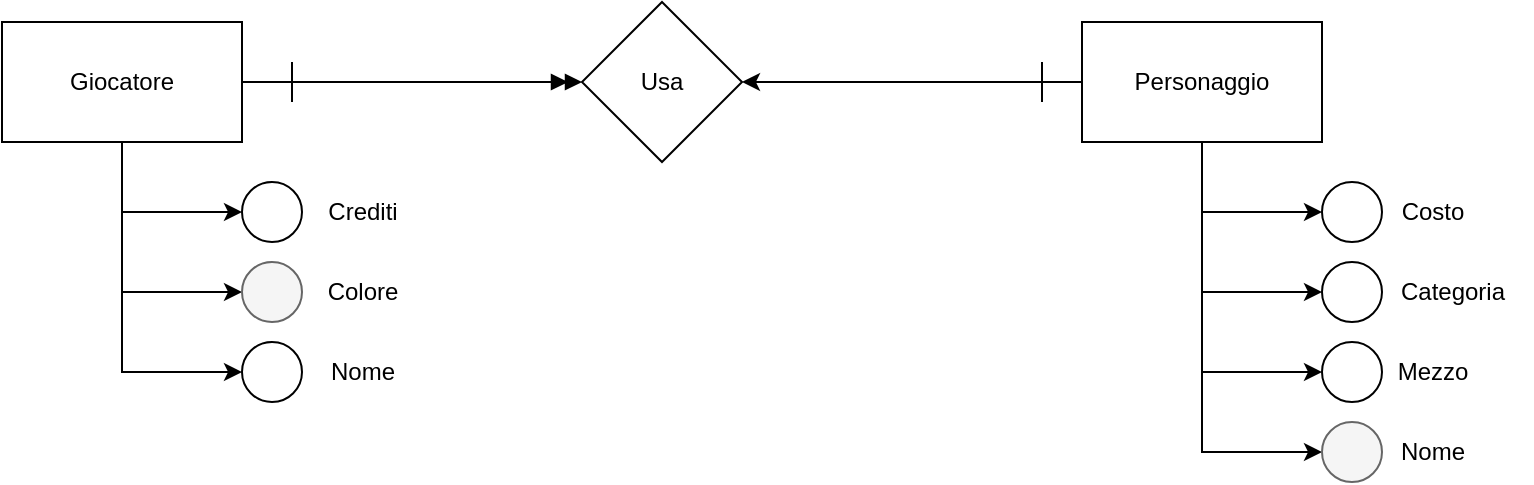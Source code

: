 <mxfile version="24.1.0" type="device">
  <diagram name="Pagina-1" id="QyNlUpTF20-7DXnvndjS">
    <mxGraphModel dx="880" dy="532" grid="1" gridSize="10" guides="1" tooltips="1" connect="1" arrows="1" fold="1" page="1" pageScale="1" pageWidth="827" pageHeight="1169" math="0" shadow="0">
      <root>
        <mxCell id="0" />
        <mxCell id="1" parent="0" />
        <mxCell id="RqFBVpHVVlhb3Gsl8GW6-19" style="edgeStyle=orthogonalEdgeStyle;rounded=0;orthogonalLoop=1;jettySize=auto;html=1;entryX=0;entryY=0.5;entryDx=0;entryDy=0;" parent="1" source="RqFBVpHVVlhb3Gsl8GW6-1" target="RqFBVpHVVlhb3Gsl8GW6-3" edge="1">
          <mxGeometry relative="1" as="geometry" />
        </mxCell>
        <mxCell id="RqFBVpHVVlhb3Gsl8GW6-20" style="edgeStyle=orthogonalEdgeStyle;rounded=0;orthogonalLoop=1;jettySize=auto;html=1;entryX=0;entryY=0.5;entryDx=0;entryDy=0;" parent="1" source="RqFBVpHVVlhb3Gsl8GW6-1" target="RqFBVpHVVlhb3Gsl8GW6-5" edge="1">
          <mxGeometry relative="1" as="geometry" />
        </mxCell>
        <mxCell id="RqFBVpHVVlhb3Gsl8GW6-36" style="edgeStyle=orthogonalEdgeStyle;rounded=0;orthogonalLoop=1;jettySize=auto;html=1;entryX=0;entryY=0.5;entryDx=0;entryDy=0;" parent="1" source="RqFBVpHVVlhb3Gsl8GW6-1" target="RqFBVpHVVlhb3Gsl8GW6-34" edge="1">
          <mxGeometry relative="1" as="geometry" />
        </mxCell>
        <mxCell id="RqFBVpHVVlhb3Gsl8GW6-38" style="edgeStyle=orthogonalEdgeStyle;rounded=0;orthogonalLoop=1;jettySize=auto;html=1;entryX=0;entryY=0.5;entryDx=0;entryDy=0;endArrow=doubleBlock;endFill=1;" parent="1" source="RqFBVpHVVlhb3Gsl8GW6-1" target="RqFBVpHVVlhb3Gsl8GW6-37" edge="1">
          <mxGeometry relative="1" as="geometry" />
        </mxCell>
        <mxCell id="RqFBVpHVVlhb3Gsl8GW6-1" value="Giocatore" style="rounded=0;whiteSpace=wrap;html=1;" parent="1" vertex="1">
          <mxGeometry x="40" y="40" width="120" height="60" as="geometry" />
        </mxCell>
        <mxCell id="RqFBVpHVVlhb3Gsl8GW6-21" style="edgeStyle=orthogonalEdgeStyle;rounded=0;orthogonalLoop=1;jettySize=auto;html=1;entryX=0;entryY=0.5;entryDx=0;entryDy=0;" parent="1" source="RqFBVpHVVlhb3Gsl8GW6-2" target="RqFBVpHVVlhb3Gsl8GW6-9" edge="1">
          <mxGeometry relative="1" as="geometry" />
        </mxCell>
        <mxCell id="RqFBVpHVVlhb3Gsl8GW6-22" style="edgeStyle=orthogonalEdgeStyle;rounded=0;orthogonalLoop=1;jettySize=auto;html=1;entryX=0;entryY=0.5;entryDx=0;entryDy=0;" parent="1" source="RqFBVpHVVlhb3Gsl8GW6-2" target="RqFBVpHVVlhb3Gsl8GW6-11" edge="1">
          <mxGeometry relative="1" as="geometry" />
        </mxCell>
        <mxCell id="RqFBVpHVVlhb3Gsl8GW6-23" style="edgeStyle=orthogonalEdgeStyle;rounded=0;orthogonalLoop=1;jettySize=auto;html=1;entryX=0;entryY=0.5;entryDx=0;entryDy=0;" parent="1" source="RqFBVpHVVlhb3Gsl8GW6-2" target="RqFBVpHVVlhb3Gsl8GW6-13" edge="1">
          <mxGeometry relative="1" as="geometry" />
        </mxCell>
        <mxCell id="RqFBVpHVVlhb3Gsl8GW6-24" style="edgeStyle=orthogonalEdgeStyle;rounded=0;orthogonalLoop=1;jettySize=auto;html=1;entryX=0;entryY=0.5;entryDx=0;entryDy=0;" parent="1" source="RqFBVpHVVlhb3Gsl8GW6-2" target="RqFBVpHVVlhb3Gsl8GW6-15" edge="1">
          <mxGeometry relative="1" as="geometry" />
        </mxCell>
        <mxCell id="RqFBVpHVVlhb3Gsl8GW6-39" style="edgeStyle=orthogonalEdgeStyle;rounded=0;orthogonalLoop=1;jettySize=auto;html=1;entryX=1;entryY=0.5;entryDx=0;entryDy=0;" parent="1" source="RqFBVpHVVlhb3Gsl8GW6-2" target="RqFBVpHVVlhb3Gsl8GW6-37" edge="1">
          <mxGeometry relative="1" as="geometry" />
        </mxCell>
        <mxCell id="RqFBVpHVVlhb3Gsl8GW6-2" value="Personaggio" style="rounded=0;whiteSpace=wrap;html=1;" parent="1" vertex="1">
          <mxGeometry x="580" y="40" width="120" height="60" as="geometry" />
        </mxCell>
        <mxCell id="RqFBVpHVVlhb3Gsl8GW6-3" value="" style="ellipse;whiteSpace=wrap;html=1;aspect=fixed;" parent="1" vertex="1">
          <mxGeometry x="160" y="120" width="30" height="30" as="geometry" />
        </mxCell>
        <mxCell id="RqFBVpHVVlhb3Gsl8GW6-4" value="Crediti" style="text;html=1;align=center;verticalAlign=middle;resizable=0;points=[];autosize=1;strokeColor=none;fillColor=none;" parent="1" vertex="1">
          <mxGeometry x="190" y="120" width="60" height="30" as="geometry" />
        </mxCell>
        <mxCell id="RqFBVpHVVlhb3Gsl8GW6-5" value="" style="ellipse;whiteSpace=wrap;html=1;aspect=fixed;fillColor=#f5f5f5;fontColor=#333333;strokeColor=#666666;" parent="1" vertex="1">
          <mxGeometry x="160" y="160" width="30" height="30" as="geometry" />
        </mxCell>
        <mxCell id="RqFBVpHVVlhb3Gsl8GW6-6" value="Colore" style="text;html=1;align=center;verticalAlign=middle;resizable=0;points=[];autosize=1;strokeColor=none;fillColor=none;" parent="1" vertex="1">
          <mxGeometry x="190" y="160" width="60" height="30" as="geometry" />
        </mxCell>
        <mxCell id="RqFBVpHVVlhb3Gsl8GW6-9" value="" style="ellipse;whiteSpace=wrap;html=1;aspect=fixed;" parent="1" vertex="1">
          <mxGeometry x="700" y="120" width="30" height="30" as="geometry" />
        </mxCell>
        <mxCell id="RqFBVpHVVlhb3Gsl8GW6-10" value="Costo" style="text;html=1;align=center;verticalAlign=middle;resizable=0;points=[];autosize=1;strokeColor=none;fillColor=none;" parent="1" vertex="1">
          <mxGeometry x="730" y="120" width="50" height="30" as="geometry" />
        </mxCell>
        <mxCell id="RqFBVpHVVlhb3Gsl8GW6-11" value="" style="ellipse;whiteSpace=wrap;html=1;aspect=fixed;" parent="1" vertex="1">
          <mxGeometry x="700" y="160" width="30" height="30" as="geometry" />
        </mxCell>
        <mxCell id="RqFBVpHVVlhb3Gsl8GW6-12" value="Categoria" style="text;html=1;align=center;verticalAlign=middle;resizable=0;points=[];autosize=1;strokeColor=none;fillColor=none;" parent="1" vertex="1">
          <mxGeometry x="725" y="160" width="80" height="30" as="geometry" />
        </mxCell>
        <mxCell id="RqFBVpHVVlhb3Gsl8GW6-13" value="" style="ellipse;whiteSpace=wrap;html=1;aspect=fixed;" parent="1" vertex="1">
          <mxGeometry x="700" y="200" width="30" height="30" as="geometry" />
        </mxCell>
        <mxCell id="RqFBVpHVVlhb3Gsl8GW6-14" value="Mezzo" style="text;html=1;align=center;verticalAlign=middle;resizable=0;points=[];autosize=1;strokeColor=none;fillColor=none;" parent="1" vertex="1">
          <mxGeometry x="725" y="200" width="60" height="30" as="geometry" />
        </mxCell>
        <mxCell id="RqFBVpHVVlhb3Gsl8GW6-15" value="" style="ellipse;whiteSpace=wrap;html=1;aspect=fixed;fillColor=#f5f5f5;fontColor=#333333;strokeColor=#666666;" parent="1" vertex="1">
          <mxGeometry x="700" y="240" width="30" height="30" as="geometry" />
        </mxCell>
        <mxCell id="RqFBVpHVVlhb3Gsl8GW6-16" value="Nome" style="text;html=1;align=center;verticalAlign=middle;resizable=0;points=[];autosize=1;strokeColor=none;fillColor=none;" parent="1" vertex="1">
          <mxGeometry x="725" y="240" width="60" height="30" as="geometry" />
        </mxCell>
        <mxCell id="RqFBVpHVVlhb3Gsl8GW6-34" value="" style="ellipse;whiteSpace=wrap;html=1;aspect=fixed;" parent="1" vertex="1">
          <mxGeometry x="160" y="200" width="30" height="30" as="geometry" />
        </mxCell>
        <mxCell id="RqFBVpHVVlhb3Gsl8GW6-35" value="Nome" style="text;html=1;align=center;verticalAlign=middle;resizable=0;points=[];autosize=1;strokeColor=none;fillColor=none;" parent="1" vertex="1">
          <mxGeometry x="190" y="200" width="60" height="30" as="geometry" />
        </mxCell>
        <mxCell id="RqFBVpHVVlhb3Gsl8GW6-37" value="Usa" style="rhombus;whiteSpace=wrap;html=1;" parent="1" vertex="1">
          <mxGeometry x="330" y="30" width="80" height="80" as="geometry" />
        </mxCell>
        <mxCell id="RqFBVpHVVlhb3Gsl8GW6-44" value="" style="endArrow=none;html=1;rounded=0;" parent="1" edge="1">
          <mxGeometry width="50" height="50" relative="1" as="geometry">
            <mxPoint x="560" y="80" as="sourcePoint" />
            <mxPoint x="560" y="60" as="targetPoint" />
          </mxGeometry>
        </mxCell>
        <mxCell id="xnH2MXZHGZTckU5Ma7c2-2" value="" style="endArrow=none;html=1;rounded=0;" edge="1" parent="1">
          <mxGeometry width="50" height="50" relative="1" as="geometry">
            <mxPoint x="185" y="80" as="sourcePoint" />
            <mxPoint x="185" y="60" as="targetPoint" />
          </mxGeometry>
        </mxCell>
      </root>
    </mxGraphModel>
  </diagram>
</mxfile>
